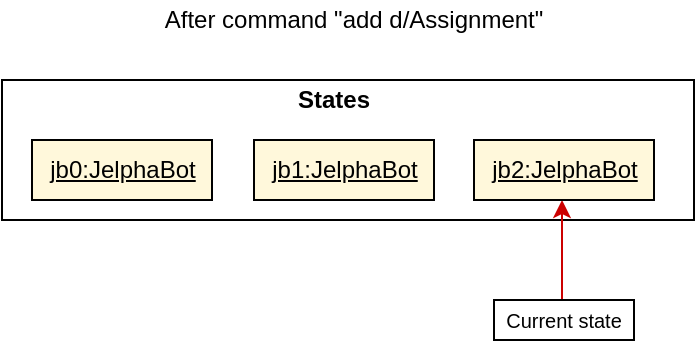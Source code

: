 <mxfile version="12.9.10" type="google"><diagram id="M-IVu_m2Jkjfwe8HLYvd" name="Page-1"><mxGraphModel dx="665" dy="446" grid="1" gridSize="10" guides="1" tooltips="1" connect="1" arrows="1" fold="1" page="1" pageScale="1" pageWidth="827" pageHeight="1169" math="0" shadow="0"><root><mxCell id="0"/><mxCell id="1" parent="0"/><mxCell id="S-dDUFWbgZ5IjFn6gN3X-1" value="" style="rounded=0;whiteSpace=wrap;html=1;" vertex="1" parent="1"><mxGeometry x="354" y="120" width="346" height="70" as="geometry"/></mxCell><mxCell id="S-dDUFWbgZ5IjFn6gN3X-2" value="After command &quot;add d/Assignment&quot;" style="text;html=1;strokeColor=none;fillColor=none;align=center;verticalAlign=middle;whiteSpace=wrap;rounded=0;" vertex="1" parent="1"><mxGeometry x="420" y="80" width="220" height="20" as="geometry"/></mxCell><mxCell id="S-dDUFWbgZ5IjFn6gN3X-3" value="&lt;b&gt;States&lt;/b&gt;" style="text;html=1;strokeColor=none;fillColor=none;align=center;verticalAlign=middle;whiteSpace=wrap;rounded=0;" vertex="1" parent="1"><mxGeometry x="500" y="120" width="40" height="20" as="geometry"/></mxCell><mxCell id="S-dDUFWbgZ5IjFn6gN3X-6" value="&lt;u&gt;jb0:JelphaBot&lt;/u&gt;" style="html=1;fillColor=#FFF8DB;strokeColor=#000000;" vertex="1" parent="1"><mxGeometry x="369" y="150" width="90" height="30" as="geometry"/></mxCell><mxCell id="S-dDUFWbgZ5IjFn6gN3X-7" value="&lt;u&gt;jb1:JelphaBot&lt;/u&gt;" style="html=1;fillColor=#FFF8DB;strokeColor=#000000;" vertex="1" parent="1"><mxGeometry x="480" y="150" width="90" height="30" as="geometry"/></mxCell><mxCell id="S-dDUFWbgZ5IjFn6gN3X-9" value="" style="endArrow=classic;html=1;strokeColor=#CC0000;" edge="1" parent="1"><mxGeometry width="50" height="50" relative="1" as="geometry"><mxPoint x="634" y="230" as="sourcePoint"/><mxPoint x="634" y="180" as="targetPoint"/></mxGeometry></mxCell><mxCell id="S-dDUFWbgZ5IjFn6gN3X-10" value="" style="rounded=0;whiteSpace=wrap;html=1;" vertex="1" parent="1"><mxGeometry x="600" y="230" width="70" height="20" as="geometry"/></mxCell><mxCell id="S-dDUFWbgZ5IjFn6gN3X-11" value="&lt;font style=&quot;font-size: 10px&quot;&gt;Current state&lt;/font&gt;" style="text;html=1;strokeColor=none;fillColor=none;align=center;verticalAlign=middle;whiteSpace=wrap;rounded=0;" vertex="1" parent="1"><mxGeometry x="595" y="230" width="80" height="20" as="geometry"/></mxCell><mxCell id="S-dDUFWbgZ5IjFn6gN3X-12" value="&lt;u&gt;jb2:JelphaBot&lt;/u&gt;" style="html=1;fillColor=#FFF8DB;strokeColor=#000000;" vertex="1" parent="1"><mxGeometry x="590" y="150" width="90" height="30" as="geometry"/></mxCell></root></mxGraphModel></diagram></mxfile>
